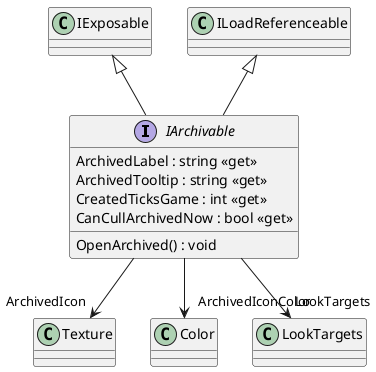 @startuml
interface IArchivable {
    ArchivedLabel : string <<get>>
    ArchivedTooltip : string <<get>>
    CreatedTicksGame : int <<get>>
    CanCullArchivedNow : bool <<get>>
    OpenArchived() : void
}
IExposable <|-- IArchivable
ILoadReferenceable <|-- IArchivable
IArchivable --> "ArchivedIcon" Texture
IArchivable --> "ArchivedIconColor" Color
IArchivable --> "LookTargets" LookTargets
@enduml
